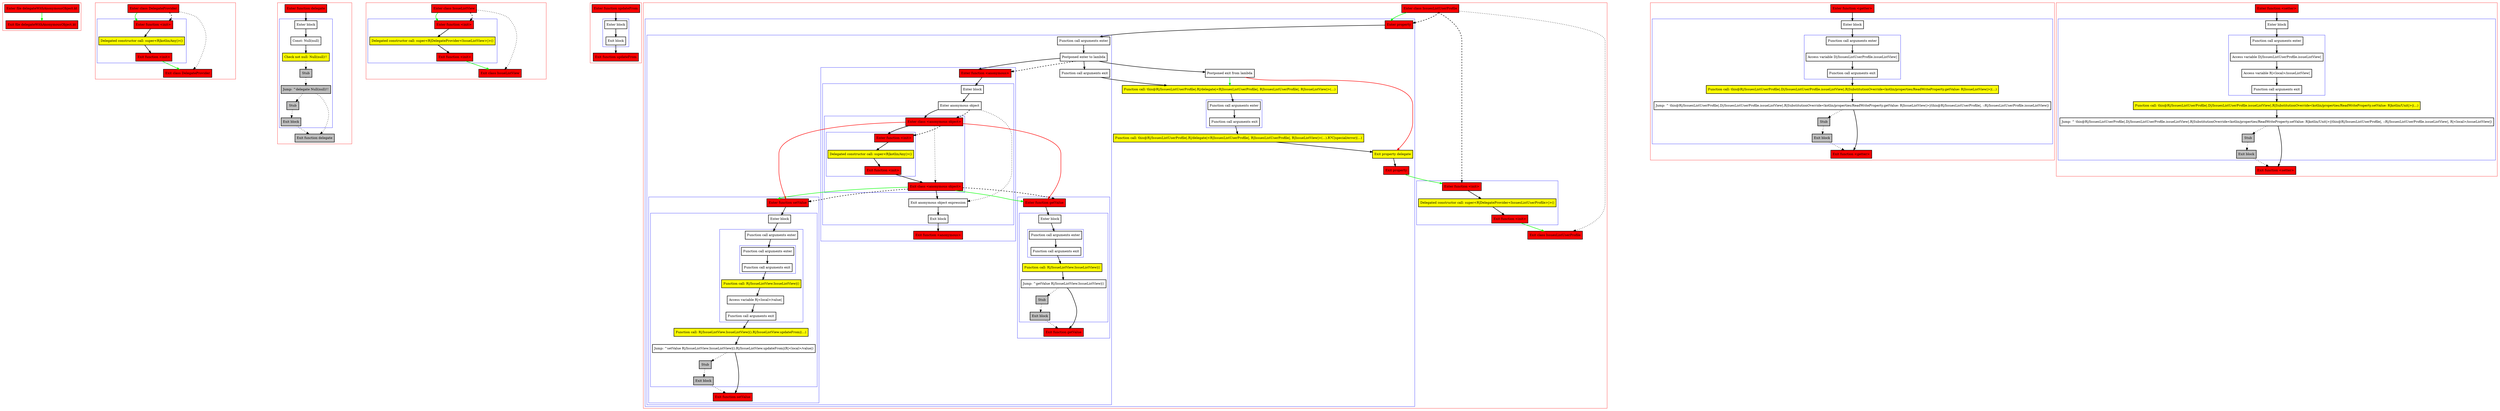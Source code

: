 digraph delegateWithAnonymousObject_kt {
    graph [nodesep=3]
    node [shape=box penwidth=2]
    edge [penwidth=2]

    subgraph cluster_0 {
        color=red
        0 [label="Enter file delegateWithAnonymousObject.kt" style="filled" fillcolor=red];
        1 [label="Exit file delegateWithAnonymousObject.kt" style="filled" fillcolor=red];
    }
    0 -> {1} [color=green];

    subgraph cluster_1 {
        color=red
        2 [label="Enter class DelegateProvider" style="filled" fillcolor=red];
        subgraph cluster_2 {
            color=blue
            3 [label="Enter function <init>" style="filled" fillcolor=red];
            4 [label="Delegated constructor call: super<R|kotlin/Any|>()" style="filled" fillcolor=yellow];
            5 [label="Exit function <init>" style="filled" fillcolor=red];
        }
        6 [label="Exit class DelegateProvider" style="filled" fillcolor=red];
    }
    2 -> {3} [color=green];
    2 -> {6} [style=dotted];
    2 -> {3} [style=dashed];
    3 -> {4};
    4 -> {5};
    5 -> {6} [color=green];

    subgraph cluster_3 {
        color=red
        7 [label="Enter function delegate" style="filled" fillcolor=red];
        subgraph cluster_4 {
            color=blue
            8 [label="Enter block"];
            9 [label="Const: Null(null)"];
            10 [label="Check not null: Null(null)!!" style="filled" fillcolor=yellow];
            11 [label="Stub" style="filled" fillcolor=gray];
            12 [label="Jump: ^delegate Null(null)!!" style="filled" fillcolor=gray];
            13 [label="Stub" style="filled" fillcolor=gray];
            14 [label="Exit block" style="filled" fillcolor=gray];
        }
        15 [label="Exit function delegate" style="filled" fillcolor=gray];
    }
    7 -> {8};
    8 -> {9};
    9 -> {10};
    10 -> {11} [style=dotted];
    11 -> {12} [style=dotted];
    12 -> {13 15} [style=dotted];
    13 -> {14} [style=dotted];
    14 -> {15} [style=dotted];

    subgraph cluster_5 {
        color=red
        16 [label="Enter class IssueListView" style="filled" fillcolor=red];
        subgraph cluster_6 {
            color=blue
            17 [label="Enter function <init>" style="filled" fillcolor=red];
            18 [label="Delegated constructor call: super<R|DelegateProvider<IssueListView>|>()" style="filled" fillcolor=yellow];
            19 [label="Exit function <init>" style="filled" fillcolor=red];
        }
        20 [label="Exit class IssueListView" style="filled" fillcolor=red];
    }
    16 -> {17} [color=green];
    16 -> {20} [style=dotted];
    16 -> {17} [style=dashed];
    17 -> {18};
    18 -> {19};
    19 -> {20} [color=green];

    subgraph cluster_7 {
        color=red
        21 [label="Enter function updateFrom" style="filled" fillcolor=red];
        subgraph cluster_8 {
            color=blue
            22 [label="Enter block"];
            23 [label="Exit block"];
        }
        24 [label="Exit function updateFrom" style="filled" fillcolor=red];
    }
    21 -> {22};
    22 -> {23};
    23 -> {24};

    subgraph cluster_9 {
        color=red
        25 [label="Enter class IssuesListUserProfile" style="filled" fillcolor=red];
        subgraph cluster_10 {
            color=blue
            26 [label="Enter property" style="filled" fillcolor=red];
            subgraph cluster_11 {
                color=blue
                27 [label="Function call arguments enter"];
                28 [label="Postponed enter to lambda"];
                subgraph cluster_12 {
                    color=blue
                    29 [label="Enter function <anonymous>" style="filled" fillcolor=red];
                    subgraph cluster_13 {
                        color=blue
                        30 [label="Enter block"];
                        31 [label="Enter anonymous object"];
                        subgraph cluster_14 {
                            color=blue
                            32 [label="Enter class <anonymous object>" style="filled" fillcolor=red];
                            subgraph cluster_15 {
                                color=blue
                                33 [label="Enter function <init>" style="filled" fillcolor=red];
                                34 [label="Delegated constructor call: super<R|kotlin/Any|>()" style="filled" fillcolor=yellow];
                                35 [label="Exit function <init>" style="filled" fillcolor=red];
                            }
                            36 [label="Exit class <anonymous object>" style="filled" fillcolor=red];
                        }
                        37 [label="Exit anonymous object expression"];
                        38 [label="Exit block"];
                    }
                    39 [label="Exit function <anonymous>" style="filled" fillcolor=red];
                }
                subgraph cluster_16 {
                    color=blue
                    40 [label="Enter function setValue" style="filled" fillcolor=red];
                    subgraph cluster_17 {
                        color=blue
                        41 [label="Enter block"];
                        subgraph cluster_18 {
                            color=blue
                            42 [label="Function call arguments enter"];
                            subgraph cluster_19 {
                                color=blue
                                43 [label="Function call arguments enter"];
                                44 [label="Function call arguments exit"];
                            }
                            45 [label="Function call: R|/IssueListView.IssueListView|()" style="filled" fillcolor=yellow];
                            46 [label="Access variable R|<local>/value|"];
                            47 [label="Function call arguments exit"];
                        }
                        48 [label="Function call: R|/IssueListView.IssueListView|().R|/IssueListView.updateFrom|(...)" style="filled" fillcolor=yellow];
                        49 [label="Jump: ^setValue R|/IssueListView.IssueListView|().R|/IssueListView.updateFrom|(R|<local>/value|)"];
                        50 [label="Stub" style="filled" fillcolor=gray];
                        51 [label="Exit block" style="filled" fillcolor=gray];
                    }
                    52 [label="Exit function setValue" style="filled" fillcolor=red];
                }
                subgraph cluster_20 {
                    color=blue
                    53 [label="Enter function getValue" style="filled" fillcolor=red];
                    subgraph cluster_21 {
                        color=blue
                        54 [label="Enter block"];
                        subgraph cluster_22 {
                            color=blue
                            55 [label="Function call arguments enter"];
                            56 [label="Function call arguments exit"];
                        }
                        57 [label="Function call: R|/IssueListView.IssueListView|()" style="filled" fillcolor=yellow];
                        58 [label="Jump: ^getValue R|/IssueListView.IssueListView|()"];
                        59 [label="Stub" style="filled" fillcolor=gray];
                        60 [label="Exit block" style="filled" fillcolor=gray];
                    }
                    61 [label="Exit function getValue" style="filled" fillcolor=red];
                }
                62 [label="Function call arguments exit"];
            }
            63 [label="Postponed exit from lambda"];
            64 [label="Function call: this@R|/IssuesListUserProfile|.R|/delegate|<R|IssuesListUserProfile|, R|IssuesListUserProfile|, R|IssueListView|>(...)" style="filled" fillcolor=yellow];
            subgraph cluster_23 {
                color=blue
                65 [label="Function call arguments enter"];
                66 [label="Function call arguments exit"];
            }
            67 [label="Function call: this@R|/IssuesListUserProfile|.R|/delegate|<R|IssuesListUserProfile|, R|IssuesListUserProfile|, R|IssueListView|>(...).R?C|special/error|(...)" style="filled" fillcolor=yellow];
            68 [label="Exit property delegate" style="filled" fillcolor=yellow];
            69 [label="Exit property" style="filled" fillcolor=red];
        }
        subgraph cluster_24 {
            color=blue
            70 [label="Enter function <init>" style="filled" fillcolor=red];
            71 [label="Delegated constructor call: super<R|DelegateProvider<IssuesListUserProfile>|>()" style="filled" fillcolor=yellow];
            72 [label="Exit function <init>" style="filled" fillcolor=red];
        }
        73 [label="Exit class IssuesListUserProfile" style="filled" fillcolor=red];
    }
    25 -> {26} [color=green];
    25 -> {73} [style=dotted];
    25 -> {26 70} [style=dashed];
    26 -> {27};
    27 -> {28};
    28 -> {29 62 63};
    28 -> {29} [style=dashed];
    29 -> {30};
    30 -> {31};
    31 -> {32};
    31 -> {37} [style=dotted];
    31 -> {32} [style=dashed];
    32 -> {33};
    32 -> {40 53} [color=red];
    32 -> {36} [style=dotted];
    32 -> {33} [style=dashed];
    33 -> {34};
    34 -> {35};
    35 -> {36};
    36 -> {37};
    36 -> {40 53} [color=green];
    36 -> {40 53} [style=dashed];
    37 -> {38};
    38 -> {39};
    40 -> {41};
    41 -> {42};
    42 -> {43};
    43 -> {44};
    44 -> {45};
    45 -> {46};
    46 -> {47};
    47 -> {48};
    48 -> {49};
    49 -> {52};
    49 -> {50} [style=dotted];
    50 -> {51} [style=dotted];
    51 -> {52} [style=dotted];
    53 -> {54};
    54 -> {55};
    55 -> {56};
    56 -> {57};
    57 -> {58};
    58 -> {61};
    58 -> {59} [style=dotted];
    59 -> {60} [style=dotted];
    60 -> {61} [style=dotted];
    62 -> {64};
    63 -> {64} [color=green];
    63 -> {68} [color=red];
    64 -> {65};
    65 -> {66};
    66 -> {67};
    67 -> {68};
    68 -> {69};
    69 -> {70} [color=green];
    70 -> {71};
    71 -> {72};
    72 -> {73} [color=green];

    subgraph cluster_25 {
        color=red
        74 [label="Enter function <getter>" style="filled" fillcolor=red];
        subgraph cluster_26 {
            color=blue
            75 [label="Enter block"];
            subgraph cluster_27 {
                color=blue
                76 [label="Function call arguments enter"];
                77 [label="Access variable D|/IssuesListUserProfile.issueListView|"];
                78 [label="Function call arguments exit"];
            }
            79 [label="Function call: this@R|/IssuesListUserProfile|.D|/IssuesListUserProfile.issueListView|.R|SubstitutionOverride<kotlin/properties/ReadWriteProperty.getValue: R|IssueListView|>|(...)" style="filled" fillcolor=yellow];
            80 [label="Jump: ^ this@R|/IssuesListUserProfile|.D|/IssuesListUserProfile.issueListView|.R|SubstitutionOverride<kotlin/properties/ReadWriteProperty.getValue: R|IssueListView|>|(this@R|/IssuesListUserProfile|, ::R|/IssuesListUserProfile.issueListView|)"];
            81 [label="Stub" style="filled" fillcolor=gray];
            82 [label="Exit block" style="filled" fillcolor=gray];
        }
        83 [label="Exit function <getter>" style="filled" fillcolor=red];
    }
    74 -> {75};
    75 -> {76};
    76 -> {77};
    77 -> {78};
    78 -> {79};
    79 -> {80};
    80 -> {83};
    80 -> {81} [style=dotted];
    81 -> {82} [style=dotted];
    82 -> {83} [style=dotted];

    subgraph cluster_28 {
        color=red
        84 [label="Enter function <setter>" style="filled" fillcolor=red];
        subgraph cluster_29 {
            color=blue
            85 [label="Enter block"];
            subgraph cluster_30 {
                color=blue
                86 [label="Function call arguments enter"];
                87 [label="Access variable D|/IssuesListUserProfile.issueListView|"];
                88 [label="Access variable R|<local>/issueListView|"];
                89 [label="Function call arguments exit"];
            }
            90 [label="Function call: this@R|/IssuesListUserProfile|.D|/IssuesListUserProfile.issueListView|.R|SubstitutionOverride<kotlin/properties/ReadWriteProperty.setValue: R|kotlin/Unit|>|(...)" style="filled" fillcolor=yellow];
            91 [label="Jump: ^ this@R|/IssuesListUserProfile|.D|/IssuesListUserProfile.issueListView|.R|SubstitutionOverride<kotlin/properties/ReadWriteProperty.setValue: R|kotlin/Unit|>|(this@R|/IssuesListUserProfile|, ::R|/IssuesListUserProfile.issueListView|, R|<local>/issueListView|)"];
            92 [label="Stub" style="filled" fillcolor=gray];
            93 [label="Exit block" style="filled" fillcolor=gray];
        }
        94 [label="Exit function <setter>" style="filled" fillcolor=red];
    }
    84 -> {85};
    85 -> {86};
    86 -> {87};
    87 -> {88};
    88 -> {89};
    89 -> {90};
    90 -> {91};
    91 -> {94};
    91 -> {92} [style=dotted];
    92 -> {93} [style=dotted];
    93 -> {94} [style=dotted];

}
